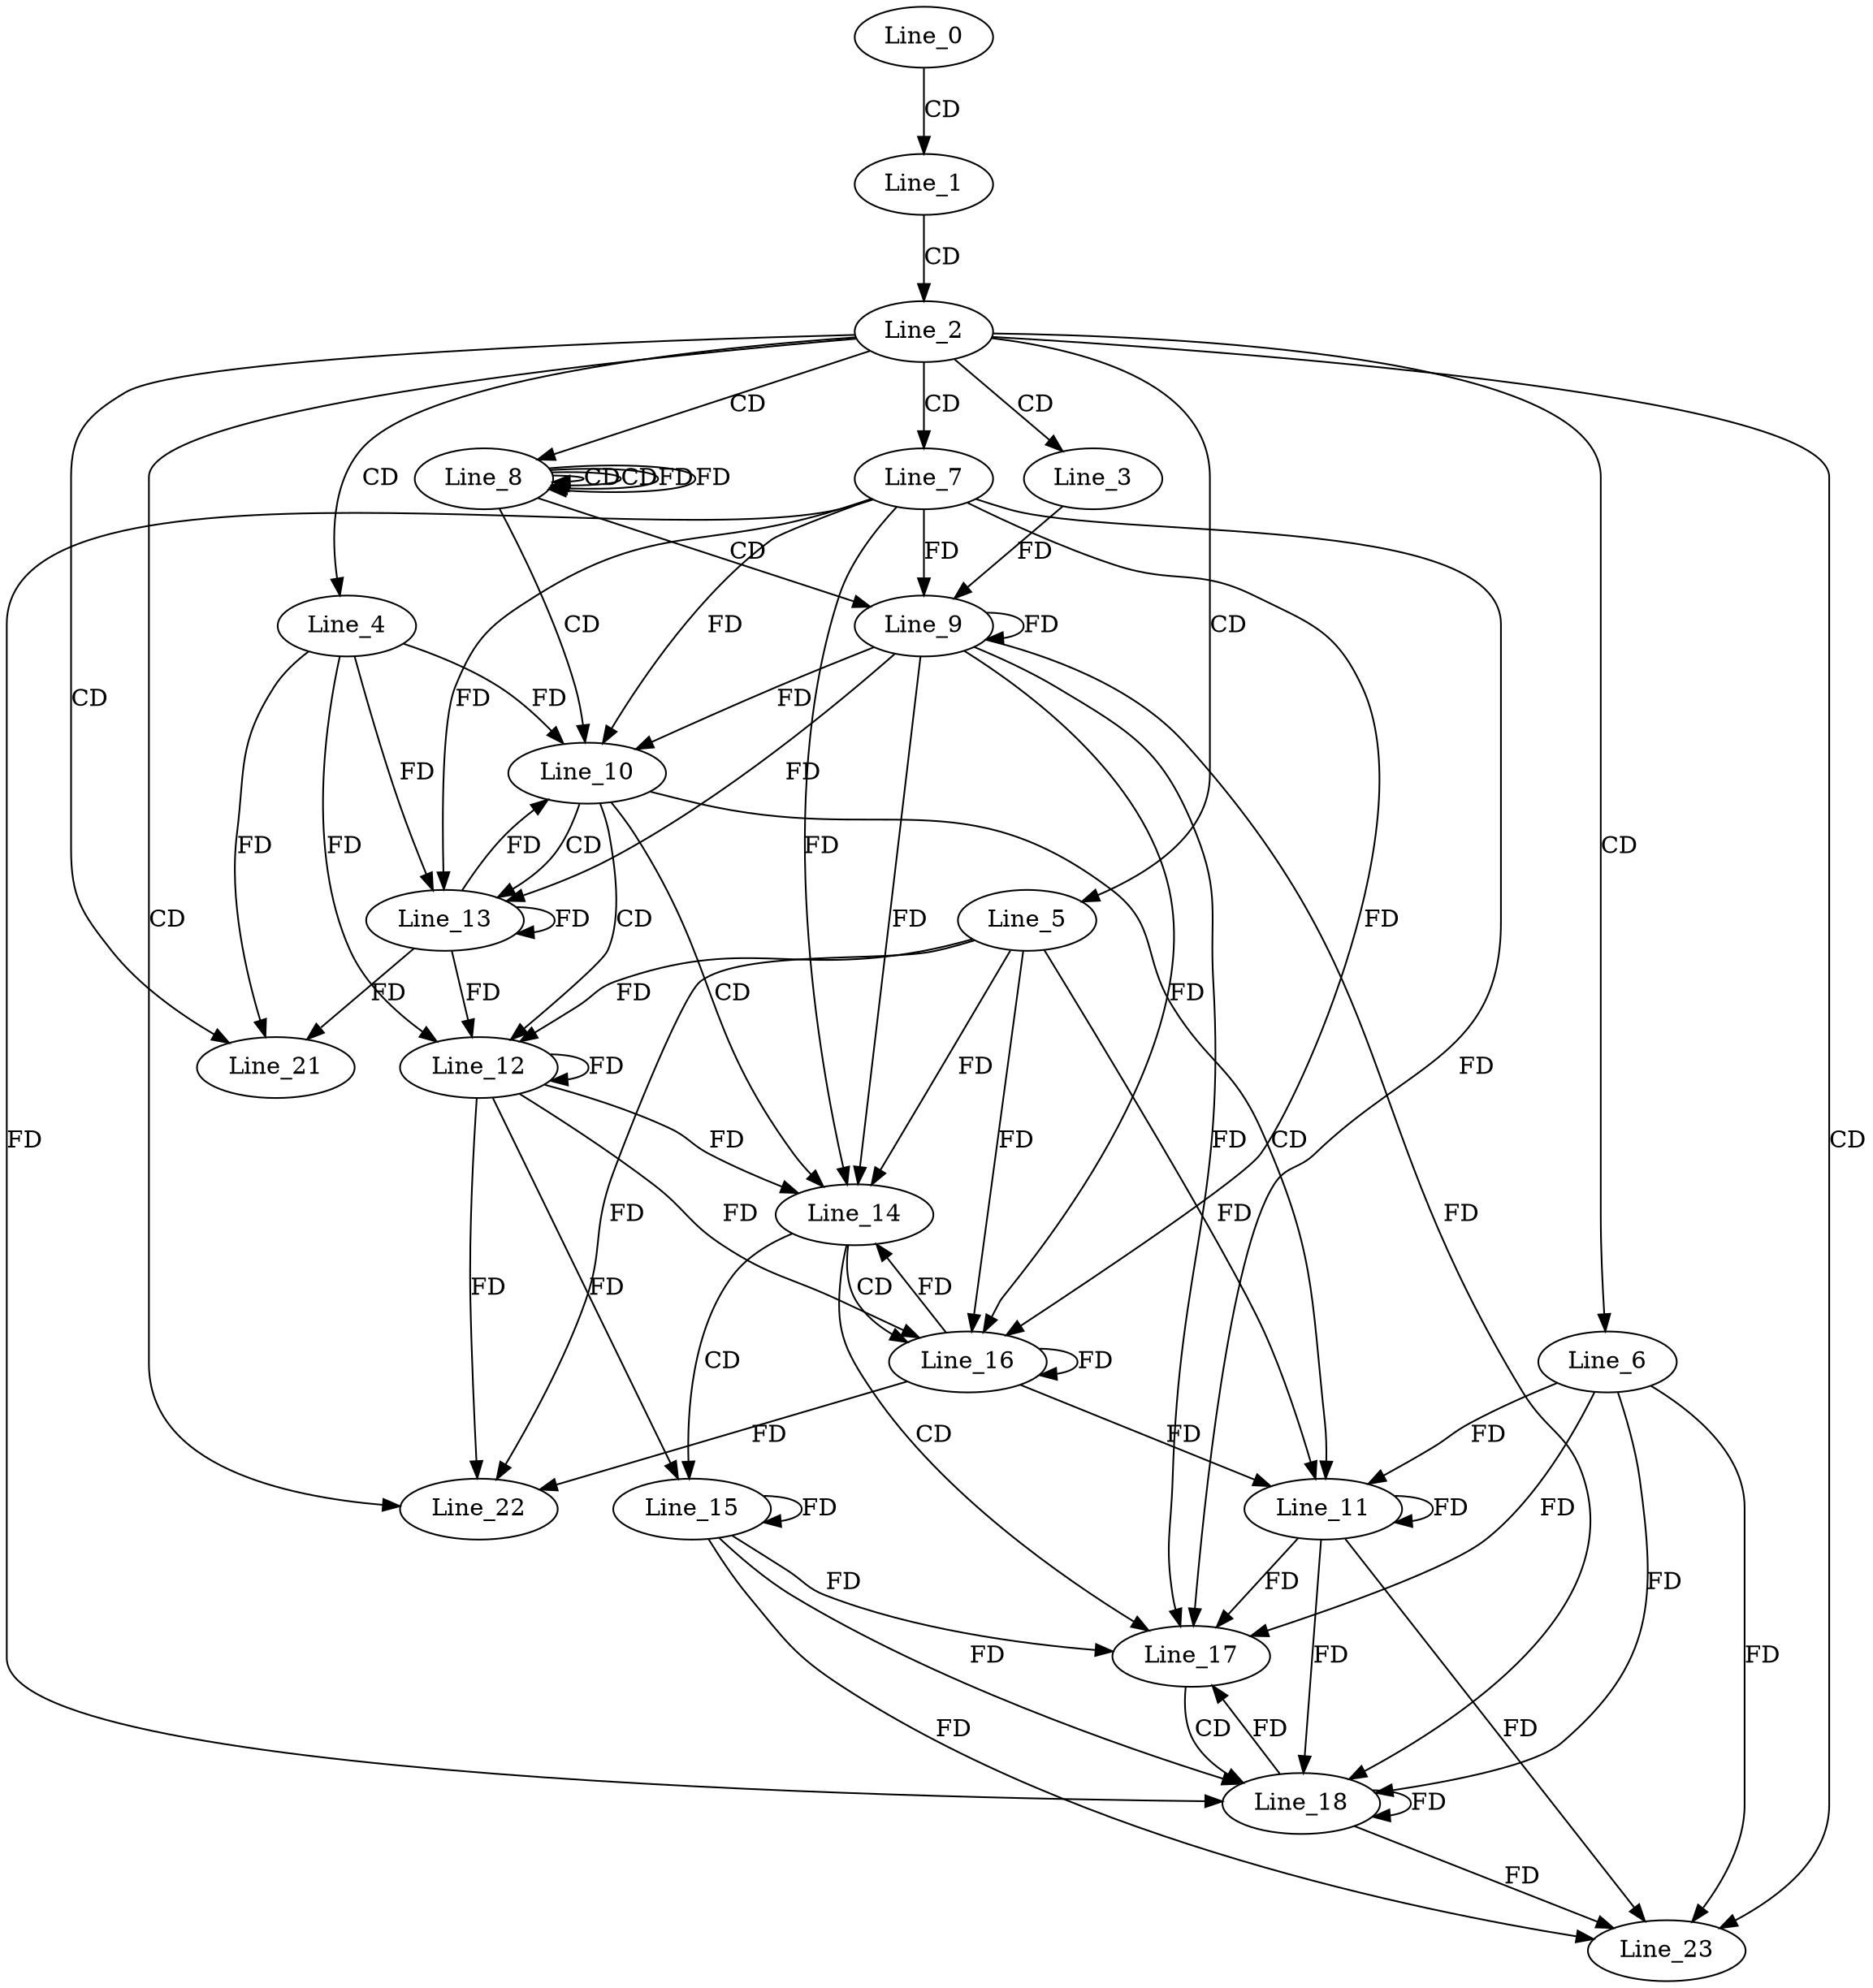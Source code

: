 digraph G {
  Line_0;
  Line_1;
  Line_2;
  Line_3;
  Line_4;
  Line_5;
  Line_6;
  Line_7;
  Line_8;
  Line_8;
  Line_8;
  Line_9;
  Line_9;
  Line_10;
  Line_11;
  Line_12;
  Line_13;
  Line_14;
  Line_15;
  Line_16;
  Line_17;
  Line_18;
  Line_21;
  Line_22;
  Line_23;
  Line_0 -> Line_1 [ label="CD" ];
  Line_1 -> Line_2 [ label="CD" ];
  Line_2 -> Line_3 [ label="CD" ];
  Line_2 -> Line_4 [ label="CD" ];
  Line_2 -> Line_5 [ label="CD" ];
  Line_2 -> Line_6 [ label="CD" ];
  Line_2 -> Line_7 [ label="CD" ];
  Line_2 -> Line_8 [ label="CD" ];
  Line_8 -> Line_8 [ label="CD" ];
  Line_8 -> Line_8 [ label="CD" ];
  Line_8 -> Line_8 [ label="FD" ];
  Line_8 -> Line_9 [ label="CD" ];
  Line_9 -> Line_9 [ label="FD" ];
  Line_7 -> Line_9 [ label="FD" ];
  Line_3 -> Line_9 [ label="FD" ];
  Line_8 -> Line_10 [ label="CD" ];
  Line_9 -> Line_10 [ label="FD" ];
  Line_7 -> Line_10 [ label="FD" ];
  Line_4 -> Line_10 [ label="FD" ];
  Line_10 -> Line_11 [ label="CD" ];
  Line_11 -> Line_11 [ label="FD" ];
  Line_6 -> Line_11 [ label="FD" ];
  Line_5 -> Line_11 [ label="FD" ];
  Line_10 -> Line_12 [ label="CD" ];
  Line_12 -> Line_12 [ label="FD" ];
  Line_5 -> Line_12 [ label="FD" ];
  Line_4 -> Line_12 [ label="FD" ];
  Line_10 -> Line_13 [ label="CD" ];
  Line_13 -> Line_13 [ label="FD" ];
  Line_4 -> Line_13 [ label="FD" ];
  Line_9 -> Line_13 [ label="FD" ];
  Line_7 -> Line_13 [ label="FD" ];
  Line_10 -> Line_14 [ label="CD" ];
  Line_9 -> Line_14 [ label="FD" ];
  Line_7 -> Line_14 [ label="FD" ];
  Line_12 -> Line_14 [ label="FD" ];
  Line_5 -> Line_14 [ label="FD" ];
  Line_14 -> Line_15 [ label="CD" ];
  Line_15 -> Line_15 [ label="FD" ];
  Line_12 -> Line_15 [ label="FD" ];
  Line_14 -> Line_16 [ label="CD" ];
  Line_12 -> Line_16 [ label="FD" ];
  Line_16 -> Line_16 [ label="FD" ];
  Line_5 -> Line_16 [ label="FD" ];
  Line_9 -> Line_16 [ label="FD" ];
  Line_7 -> Line_16 [ label="FD" ];
  Line_14 -> Line_17 [ label="CD" ];
  Line_9 -> Line_17 [ label="FD" ];
  Line_7 -> Line_17 [ label="FD" ];
  Line_11 -> Line_17 [ label="FD" ];
  Line_15 -> Line_17 [ label="FD" ];
  Line_6 -> Line_17 [ label="FD" ];
  Line_17 -> Line_18 [ label="CD" ];
  Line_11 -> Line_18 [ label="FD" ];
  Line_15 -> Line_18 [ label="FD" ];
  Line_18 -> Line_18 [ label="FD" ];
  Line_6 -> Line_18 [ label="FD" ];
  Line_9 -> Line_18 [ label="FD" ];
  Line_7 -> Line_18 [ label="FD" ];
  Line_2 -> Line_21 [ label="CD" ];
  Line_13 -> Line_21 [ label="FD" ];
  Line_4 -> Line_21 [ label="FD" ];
  Line_2 -> Line_22 [ label="CD" ];
  Line_12 -> Line_22 [ label="FD" ];
  Line_16 -> Line_22 [ label="FD" ];
  Line_5 -> Line_22 [ label="FD" ];
  Line_2 -> Line_23 [ label="CD" ];
  Line_11 -> Line_23 [ label="FD" ];
  Line_15 -> Line_23 [ label="FD" ];
  Line_18 -> Line_23 [ label="FD" ];
  Line_6 -> Line_23 [ label="FD" ];
  Line_8 -> Line_8 [ label="FD" ];
  Line_13 -> Line_10 [ label="FD" ];
  Line_16 -> Line_11 [ label="FD" ];
  Line_13 -> Line_12 [ label="FD" ];
  Line_16 -> Line_14 [ label="FD" ];
  Line_18 -> Line_17 [ label="FD" ];
}
